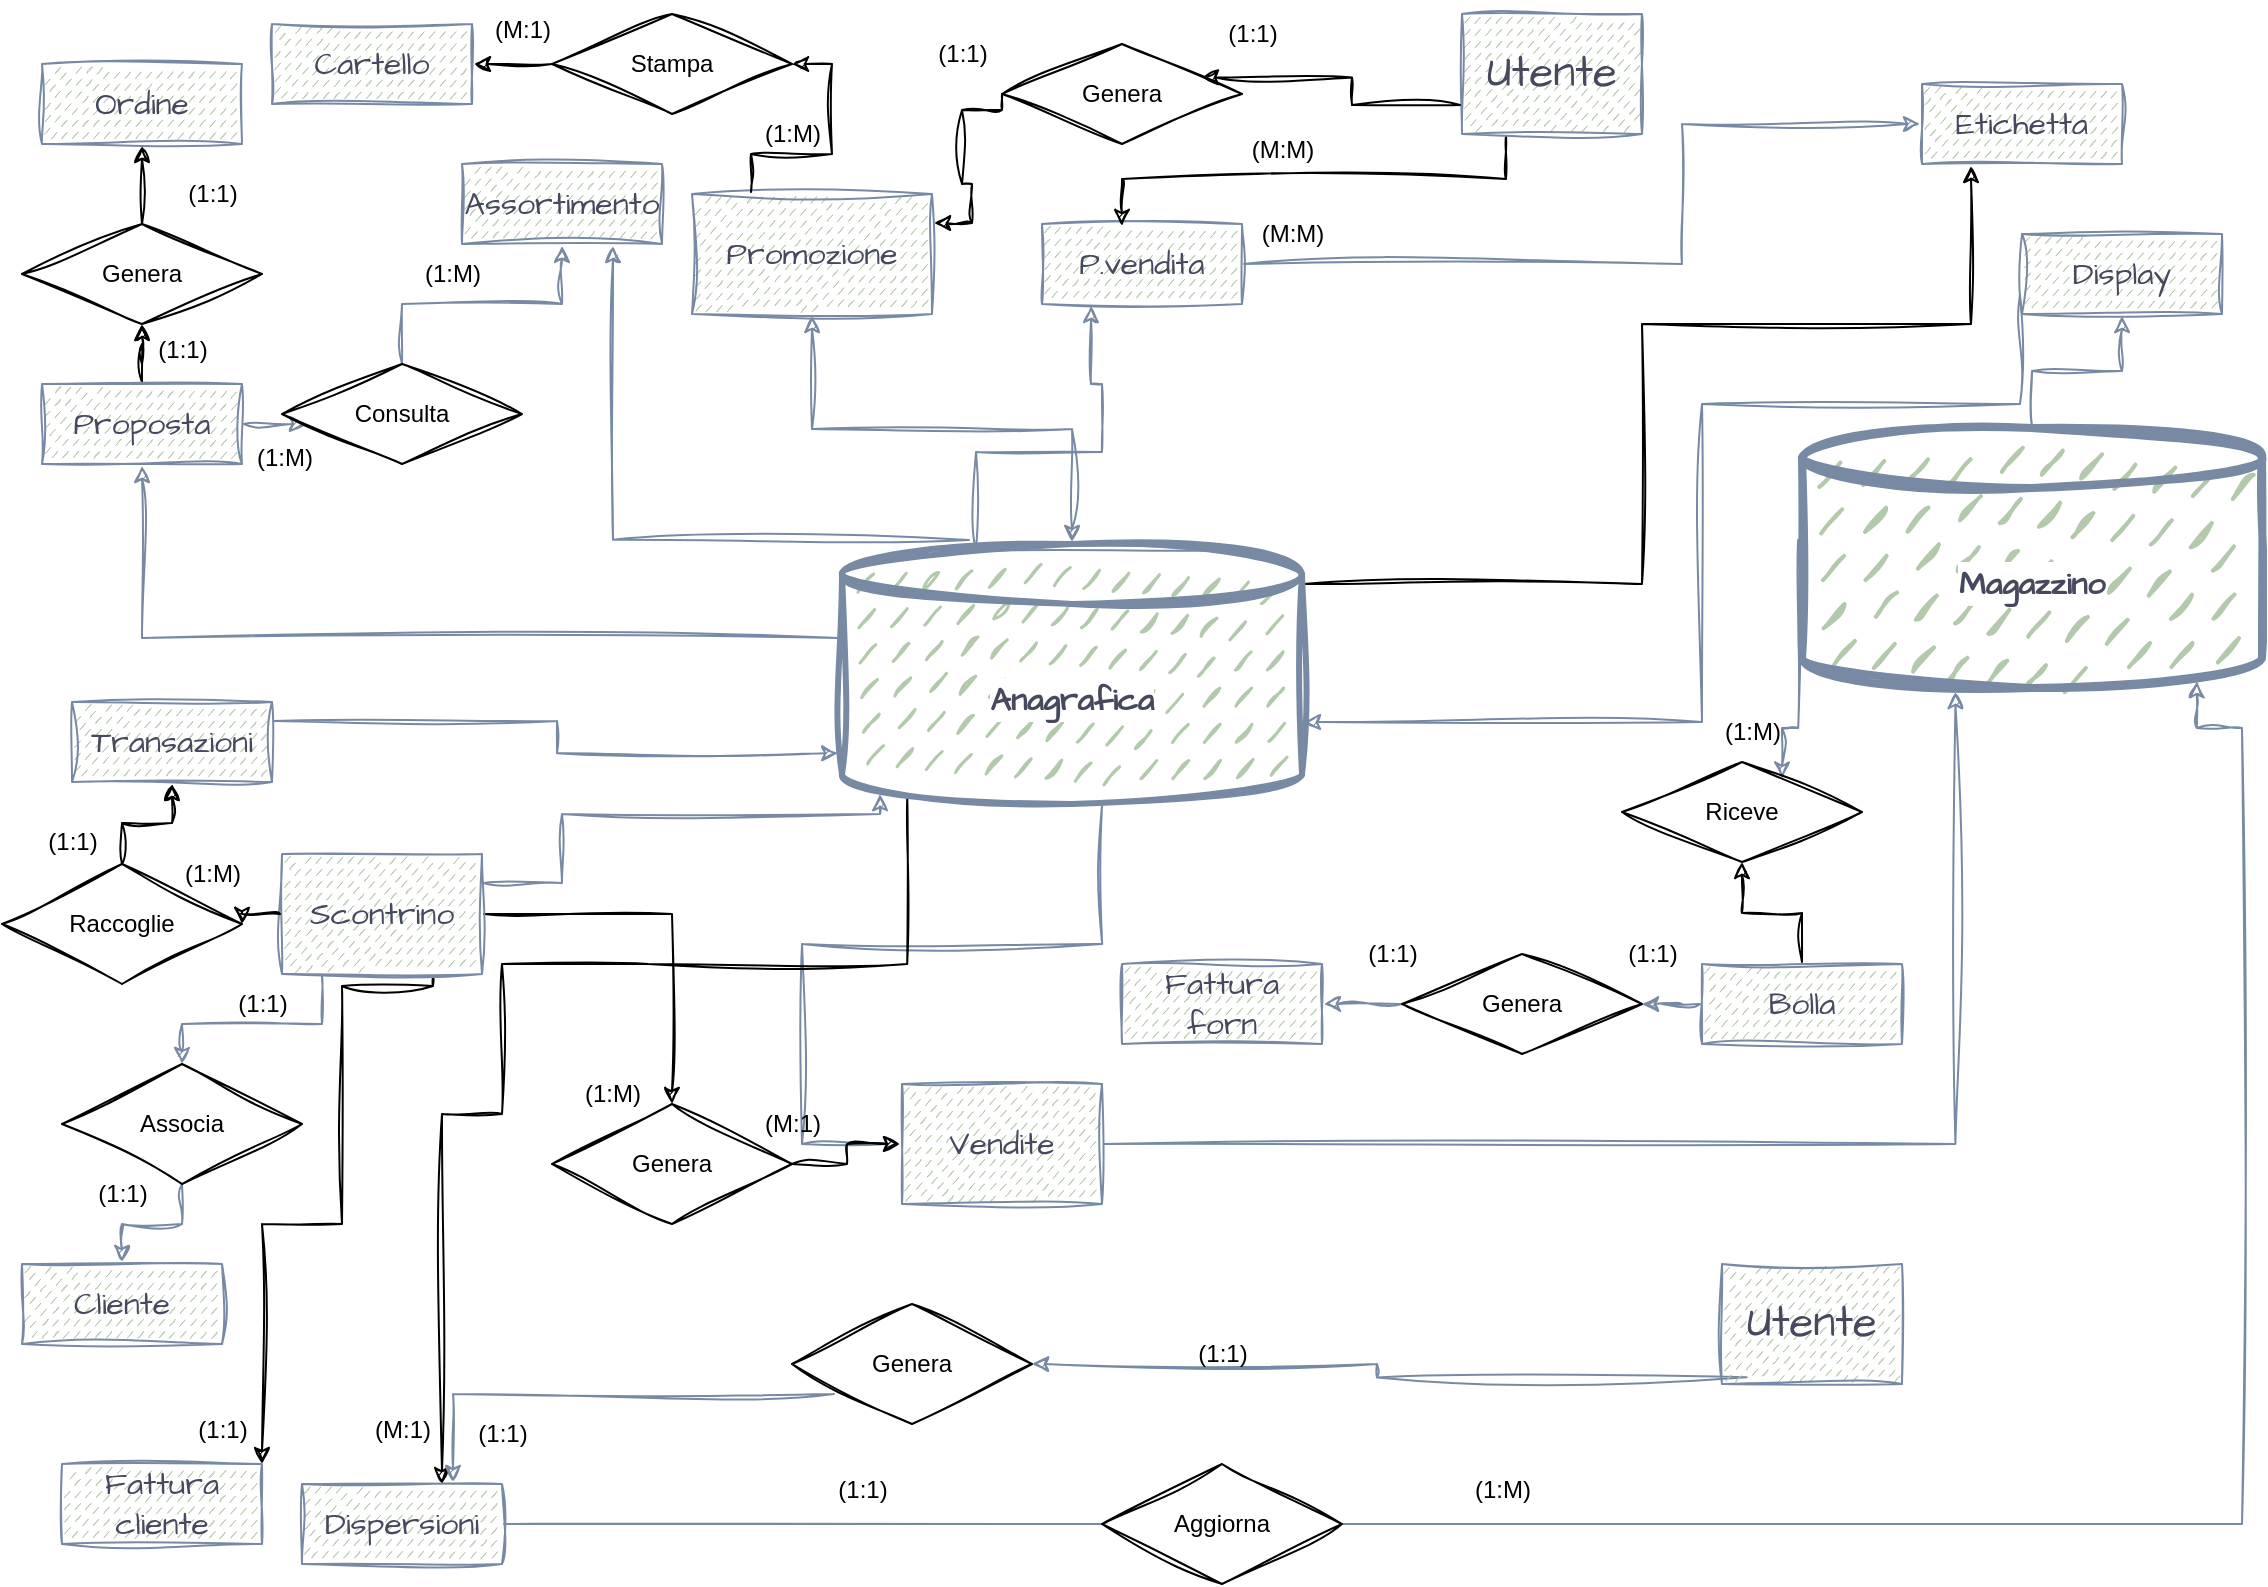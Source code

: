 <mxfile version="21.5.0" type="google">
  <diagram id="R2lEEEUBdFMjLlhIrx00" name="Page-1">
    <mxGraphModel grid="1" page="1" gridSize="10" guides="1" tooltips="1" connect="1" arrows="1" fold="1" pageScale="1" pageWidth="1169" pageHeight="827" math="0" shadow="0" extFonts="Permanent Marker^https://fonts.googleapis.com/css?family=Permanent+Marker">
      <root>
        <mxCell id="0" />
        <mxCell id="1" parent="0" />
        <mxCell id="G64aTu6GSy-IPctPfjJa-5" value="Cartello" style="rounded=0;arcSize=10;whiteSpace=wrap;html=1;align=center;labelBackgroundColor=none;fillColor=#B2C9AB;strokeColor=#788AA3;fontColor=#46495D;fontFamily=Architects Daughter;fontSource=https%3A%2F%2Ffonts.googleapis.com%2Fcss%3Ffamily%3DArchitects%2BDaughter;fontSize=16;sketch=1;curveFitting=1;jiggle=2;enumerate=0;fillStyle=dashed;perimeterSpacing=1;" vertex="1" parent="1">
          <mxGeometry x="135" y="20" width="100" height="40" as="geometry" />
        </mxCell>
        <mxCell id="GJLUgDt-GYk26GwsLEry-20" style="edgeStyle=orthogonalEdgeStyle;rounded=0;orthogonalLoop=1;jettySize=auto;html=1;exitX=0.855;exitY=0;exitDx=0;exitDy=4.35;entryX=0.25;entryY=1;entryDx=0;entryDy=0;labelBackgroundColor=none;strokeColor=#788AA3;fontColor=default;exitPerimeter=0;sketch=1;curveFitting=1;jiggle=2;enumerate=0;" edge="1" parent="1" source="GJLUgDt-GYk26GwsLEry-14" target="G64aTu6GSy-IPctPfjJa-6">
          <mxGeometry relative="1" as="geometry">
            <Array as="points">
              <mxPoint x="487" y="234" />
              <mxPoint x="550" y="234" />
              <mxPoint x="550" y="200" />
              <mxPoint x="545" y="200" />
            </Array>
          </mxGeometry>
        </mxCell>
        <mxCell id="G64aTu6GSy-IPctPfjJa-6" value="P.vendita" style="rounded=0;arcSize=10;whiteSpace=wrap;html=1;align=center;labelBackgroundColor=none;fillColor=#B2C9AB;strokeColor=#788AA3;fontColor=#46495D;fontFamily=Architects Daughter;fontSource=https%3A%2F%2Ffonts.googleapis.com%2Fcss%3Ffamily%3DArchitects%2BDaughter;fontSize=16;fillStyle=dashed;sketch=1;curveFitting=1;jiggle=2;enumerate=0;perimeterSpacing=1;" vertex="1" parent="1">
          <mxGeometry x="520" y="120" width="100" height="40" as="geometry" />
        </mxCell>
        <mxCell id="G64aTu6GSy-IPctPfjJa-7" value="Ordine" style="rounded=0;arcSize=10;whiteSpace=wrap;html=1;align=center;labelBackgroundColor=none;fillColor=#B2C9AB;strokeColor=#788AA3;fontColor=#46495D;fontFamily=Architects Daughter;fontSource=https%3A%2F%2Ffonts.googleapis.com%2Fcss%3Ffamily%3DArchitects%2BDaughter;fontSize=16;sketch=1;curveFitting=1;jiggle=2;enumerate=0;fillStyle=dashed;perimeterSpacing=1;" vertex="1" parent="1">
          <mxGeometry x="20" y="40" width="100" height="40" as="geometry" />
        </mxCell>
        <mxCell id="GJLUgDt-GYk26GwsLEry-27" style="edgeStyle=orthogonalEdgeStyle;rounded=0;orthogonalLoop=1;jettySize=auto;html=1;exitX=1;exitY=0.5;exitDx=0;exitDy=0;entryX=0.855;entryY=1;entryDx=0;entryDy=-4.35;entryPerimeter=0;labelBackgroundColor=none;strokeColor=#788AA3;fontColor=default;sketch=1;curveFitting=1;jiggle=2;enumerate=0;" edge="1" parent="1" source="G64aTu6GSy-IPctPfjJa-10" target="GJLUgDt-GYk26GwsLEry-15">
          <mxGeometry relative="1" as="geometry">
            <Array as="points">
              <mxPoint x="1120" y="770" />
              <mxPoint x="1120" y="372" />
              <mxPoint x="1097" y="372" />
            </Array>
          </mxGeometry>
        </mxCell>
        <mxCell id="G64aTu6GSy-IPctPfjJa-10" value="Dispersioni" style="rounded=0;arcSize=10;whiteSpace=wrap;html=1;align=center;labelBackgroundColor=none;fillColor=#B2C9AB;strokeColor=#788AA3;fontColor=#46495D;fontFamily=Architects Daughter;fontSource=https%3A%2F%2Ffonts.googleapis.com%2Fcss%3Ffamily%3DArchitects%2BDaughter;fontSize=16;sketch=1;curveFitting=1;jiggle=2;enumerate=0;fillStyle=dashed;perimeterSpacing=1;" vertex="1" parent="1">
          <mxGeometry x="150" y="750" width="100" height="40" as="geometry" />
        </mxCell>
        <mxCell id="GJLUgDt-GYk26GwsLEry-24" style="edgeStyle=orthogonalEdgeStyle;rounded=0;orthogonalLoop=1;jettySize=auto;html=1;exitX=-0.004;exitY=0.431;exitDx=0;exitDy=0;entryX=0.75;entryY=0;entryDx=0;entryDy=0;labelBackgroundColor=none;strokeColor=#788AA3;fontColor=default;sketch=1;curveFitting=1;jiggle=2;enumerate=0;exitPerimeter=0;" edge="1" parent="1" source="GJLUgDt-GYk26GwsLEry-15" target="-T_aHecie3ltty_ikN7--42">
          <mxGeometry relative="1" as="geometry" />
        </mxCell>
        <mxCell id="GJLUgDt-GYk26GwsLEry-25" value="" style="edgeStyle=orthogonalEdgeStyle;rounded=0;orthogonalLoop=1;jettySize=auto;html=1;labelBackgroundColor=none;strokeColor=#788AA3;fontColor=default;sketch=1;curveFitting=1;jiggle=2;enumerate=0;" edge="1" parent="1" source="-T_aHecie3ltty_ikN7--48" target="vhBs8ZmzHxxtDIqULrcL-1">
          <mxGeometry relative="1" as="geometry" />
        </mxCell>
        <mxCell id="-T_aHecie3ltty_ikN7--47" value="" style="edgeStyle=orthogonalEdgeStyle;rounded=0;orthogonalLoop=1;jettySize=auto;html=1;fontFamily=Helvetica;fontSize=12;fontColor=default;sketch=1;curveFitting=1;jiggle=2;" edge="1" parent="1" source="G64aTu6GSy-IPctPfjJa-11" target="-T_aHecie3ltty_ikN7--42">
          <mxGeometry relative="1" as="geometry" />
        </mxCell>
        <mxCell id="G64aTu6GSy-IPctPfjJa-11" value="Bolla" style="rounded=0;arcSize=10;whiteSpace=wrap;html=1;align=center;labelBackgroundColor=none;fillColor=#B2C9AB;strokeColor=#788AA3;fontColor=#46495D;fontFamily=Architects Daughter;fontSource=https%3A%2F%2Ffonts.googleapis.com%2Fcss%3Ffamily%3DArchitects%2BDaughter;fontSize=16;sketch=1;curveFitting=1;jiggle=2;enumerate=0;fillStyle=dashed;perimeterSpacing=1;" vertex="1" parent="1">
          <mxGeometry x="850" y="490" width="100" height="40" as="geometry" />
        </mxCell>
        <mxCell id="GJLUgDt-GYk26GwsLEry-16" style="edgeStyle=orthogonalEdgeStyle;rounded=0;orthogonalLoop=1;jettySize=auto;html=1;exitX=-0.004;exitY=0.592;exitDx=0;exitDy=0;entryX=0.5;entryY=1;entryDx=0;entryDy=0;labelBackgroundColor=none;strokeColor=#788AA3;fontColor=default;exitPerimeter=0;sketch=1;curveFitting=1;jiggle=2;enumerate=0;" edge="1" parent="1" source="GJLUgDt-GYk26GwsLEry-14" target="G64aTu6GSy-IPctPfjJa-15">
          <mxGeometry relative="1" as="geometry">
            <Array as="points">
              <mxPoint x="70" y="327" />
            </Array>
          </mxGeometry>
        </mxCell>
        <mxCell id="GJLUgDt-GYk26GwsLEry-18" value="" style="edgeStyle=orthogonalEdgeStyle;rounded=0;orthogonalLoop=1;jettySize=auto;html=1;labelBackgroundColor=none;strokeColor=#788AA3;fontColor=default;sketch=1;curveFitting=1;jiggle=2;enumerate=0;" edge="1" parent="1" source="-T_aHecie3ltty_ikN7--20" target="Bdk8ApHo1xwkXiZpPk8h-3">
          <mxGeometry relative="1" as="geometry">
            <Array as="points" />
          </mxGeometry>
        </mxCell>
        <mxCell id="-T_aHecie3ltty_ikN7--6" value="" style="edgeStyle=orthogonalEdgeStyle;rounded=0;orthogonalLoop=1;jettySize=auto;html=1;fontFamily=Helvetica;fontSize=12;fontColor=default;sketch=1;curveFitting=1;jiggle=2;" edge="1" parent="1" source="G64aTu6GSy-IPctPfjJa-15" target="-T_aHecie3ltty_ikN7--5">
          <mxGeometry relative="1" as="geometry" />
        </mxCell>
        <mxCell id="G64aTu6GSy-IPctPfjJa-15" value="Proposta" style="rounded=0;arcSize=10;whiteSpace=wrap;html=1;align=center;labelBackgroundColor=none;fillColor=#B2C9AB;strokeColor=#788AA3;fontColor=#46495D;fontFamily=Architects Daughter;fontSource=https%3A%2F%2Ffonts.googleapis.com%2Fcss%3Ffamily%3DArchitects%2BDaughter;fontSize=16;sketch=1;curveFitting=1;jiggle=2;enumerate=0;fillStyle=dashed;perimeterSpacing=1;" vertex="1" parent="1">
          <mxGeometry x="20" y="200" width="100" height="40" as="geometry" />
        </mxCell>
        <mxCell id="GJLUgDt-GYk26GwsLEry-21" value="" style="edgeStyle=orthogonalEdgeStyle;rounded=0;orthogonalLoop=1;jettySize=auto;html=1;labelBackgroundColor=none;strokeColor=#788AA3;fontColor=default;sketch=1;curveFitting=1;jiggle=2;enumerate=0;" edge="1" parent="1" source="G64aTu6GSy-IPctPfjJa-6" target="G64aTu6GSy-IPctPfjJa-28">
          <mxGeometry relative="1" as="geometry">
            <Array as="points">
              <mxPoint x="840" y="140" />
            </Array>
          </mxGeometry>
        </mxCell>
        <mxCell id="G64aTu6GSy-IPctPfjJa-28" value="Etichetta" style="rounded=0;arcSize=10;whiteSpace=wrap;html=1;align=center;labelBackgroundColor=none;fillColor=#B2C9AB;strokeColor=#788AA3;fontColor=#46495D;fontFamily=Architects Daughter;fontSource=https%3A%2F%2Ffonts.googleapis.com%2Fcss%3Ffamily%3DArchitects%2BDaughter;fontSize=16;sketch=1;curveFitting=1;jiggle=2;enumerate=0;fillStyle=dashed;perimeterSpacing=1;" vertex="1" parent="1">
          <mxGeometry x="960" y="50" width="100" height="40" as="geometry" />
        </mxCell>
        <mxCell id="G64aTu6GSy-IPctPfjJa-59" value="Fattura cliente" style="rounded=0;arcSize=10;whiteSpace=wrap;html=1;align=center;hachureGap=4;strokeColor=#788AA3;fontFamily=Architects Daughter;fontSource=https%3A%2F%2Ffonts.googleapis.com%2Fcss%3Ffamily%3DArchitects%2BDaughter;fontSize=16;fontColor=#46495D;fillColor=#B2C9AB;sketch=1;curveFitting=1;jiggle=2;labelBackgroundColor=none;enumerate=0;fillStyle=dashed;perimeterSpacing=1;" vertex="1" parent="1">
          <mxGeometry x="30" y="740" width="100" height="40" as="geometry" />
        </mxCell>
        <mxCell id="GJLUgDt-GYk26GwsLEry-30" style="edgeStyle=orthogonalEdgeStyle;rounded=0;orthogonalLoop=1;jettySize=auto;html=1;exitX=1;exitY=0.25;exitDx=0;exitDy=0;entryX=-0.004;entryY=0.8;entryDx=0;entryDy=0;entryPerimeter=0;strokeColor=#788AA3;fontColor=#46495D;fillColor=#B2C9AB;sketch=1;curveFitting=1;jiggle=2;enumerate=0;" edge="1" parent="1" source="G64aTu6GSy-IPctPfjJa-61" target="GJLUgDt-GYk26GwsLEry-14">
          <mxGeometry relative="1" as="geometry" />
        </mxCell>
        <mxCell id="G64aTu6GSy-IPctPfjJa-61" value="Transazioni" style="rounded=0;arcSize=10;whiteSpace=wrap;html=1;align=center;hachureGap=4;strokeColor=#788AA3;fontFamily=Architects Daughter;fontSource=https%3A%2F%2Ffonts.googleapis.com%2Fcss%3Ffamily%3DArchitects%2BDaughter;fontSize=16;fontColor=#46495D;fillColor=#B2C9AB;sketch=1;curveFitting=1;jiggle=2;labelBackgroundColor=none;enumerate=0;fillStyle=dashed;perimeterSpacing=1;" vertex="1" parent="1">
          <mxGeometry x="35" y="359" width="100" height="40" as="geometry" />
        </mxCell>
        <mxCell id="G64aTu6GSy-IPctPfjJa-64" value="Cliente" style="rounded=0;arcSize=10;whiteSpace=wrap;html=1;align=center;hachureGap=4;strokeColor=#788AA3;fontFamily=Architects Daughter;fontSource=https%3A%2F%2Ffonts.googleapis.com%2Fcss%3Ffamily%3DArchitects%2BDaughter;fontSize=16;fontColor=#46495D;fillColor=#B2C9AB;sketch=1;curveFitting=1;jiggle=2;labelBackgroundColor=none;enumerate=0;fillStyle=dashed;perimeterSpacing=1;" vertex="1" parent="1">
          <mxGeometry x="10" y="640" width="100" height="40" as="geometry" />
        </mxCell>
        <mxCell id="vhBs8ZmzHxxtDIqULrcL-1" value="Fattura forn" style="rounded=0;arcSize=10;whiteSpace=wrap;html=1;align=center;hachureGap=4;strokeColor=#788AA3;fontFamily=Architects Daughter;fontSource=https%3A%2F%2Ffonts.googleapis.com%2Fcss%3Ffamily%3DArchitects%2BDaughter;fontSize=16;fontColor=#46495D;fillColor=#B2C9AB;sketch=1;curveFitting=1;jiggle=2;labelBackgroundColor=none;enumerate=0;fillStyle=dashed;perimeterSpacing=1;" vertex="1" parent="1">
          <mxGeometry x="560" y="490" width="100" height="40" as="geometry" />
        </mxCell>
        <mxCell id="GJLUgDt-GYk26GwsLEry-19" value="" style="edgeStyle=orthogonalEdgeStyle;rounded=0;orthogonalLoop=1;jettySize=auto;html=1;labelBackgroundColor=none;strokeColor=#788AA3;fontColor=default;sketch=1;curveFitting=1;jiggle=2;enumerate=0;startArrow=classic;startFill=1;" edge="1" parent="1" source="GJLUgDt-GYk26GwsLEry-14" target="n9X7vhYd9Aa5r7cGzDHP-1">
          <mxGeometry relative="1" as="geometry" />
        </mxCell>
        <mxCell id="n9X7vhYd9Aa5r7cGzDHP-1" value="Promozione" style="whiteSpace=wrap;html=1;fontSize=16;fontFamily=Architects Daughter;fillColor=#B2C9AB;strokeColor=#788AA3;rounded=0;labelBackgroundColor=none;fontSource=https%3A%2F%2Ffonts.googleapis.com%2Fcss%3Ffamily%3DArchitects%2BDaughter;fontColor=#46495D;arcSize=10;fillStyle=dashed;sketch=1;curveFitting=1;jiggle=2;enumerate=0;perimeterSpacing=1;" vertex="1" parent="1">
          <mxGeometry x="345" y="105" width="120" height="60" as="geometry" />
        </mxCell>
        <mxCell id="GJLUgDt-GYk26GwsLEry-17" style="edgeStyle=orthogonalEdgeStyle;rounded=0;orthogonalLoop=1;jettySize=auto;html=1;exitX=0.278;exitY=-0.008;exitDx=0;exitDy=0;entryX=0.75;entryY=1;entryDx=0;entryDy=0;labelBackgroundColor=none;strokeColor=#788AA3;fontColor=default;exitPerimeter=0;sketch=1;curveFitting=1;jiggle=2;enumerate=0;" edge="1" parent="1" source="GJLUgDt-GYk26GwsLEry-14" target="Bdk8ApHo1xwkXiZpPk8h-3">
          <mxGeometry relative="1" as="geometry" />
        </mxCell>
        <mxCell id="Bdk8ApHo1xwkXiZpPk8h-3" value="Assortimento" style="rounded=0;arcSize=10;whiteSpace=wrap;html=1;align=center;labelBackgroundColor=none;fillColor=#B2C9AB;strokeColor=#788AA3;fontColor=#46495D;fontFamily=Architects Daughter;fontSource=https%3A%2F%2Ffonts.googleapis.com%2Fcss%3Ffamily%3DArchitects%2BDaughter;fontSize=16;fillStyle=dashed;sketch=1;curveFitting=1;jiggle=2;enumerate=0;perimeterSpacing=1;" vertex="1" parent="1">
          <mxGeometry x="230" y="90" width="100" height="40" as="geometry" />
        </mxCell>
        <mxCell id="GJLUgDt-GYk26GwsLEry-28" value="" style="edgeStyle=orthogonalEdgeStyle;rounded=0;orthogonalLoop=1;jettySize=auto;html=1;labelBackgroundColor=none;strokeColor=#788AA3;fontColor=default;sketch=1;curveFitting=1;jiggle=2;enumerate=0;" edge="1" parent="1" source="GJLUgDt-GYk26GwsLEry-15" target="Bdk8ApHo1xwkXiZpPk8h-14">
          <mxGeometry relative="1" as="geometry" />
        </mxCell>
        <mxCell id="GJLUgDt-GYk26GwsLEry-29" style="edgeStyle=orthogonalEdgeStyle;rounded=0;orthogonalLoop=1;jettySize=auto;html=1;exitX=0;exitY=0.75;exitDx=0;exitDy=0;labelBackgroundColor=none;strokeColor=#788AA3;fontColor=default;sketch=1;curveFitting=1;jiggle=2;enumerate=0;entryX=1;entryY=0;entryDx=0;entryDy=90;entryPerimeter=0;" edge="1" parent="1" source="Bdk8ApHo1xwkXiZpPk8h-14" target="GJLUgDt-GYk26GwsLEry-14">
          <mxGeometry relative="1" as="geometry">
            <mxPoint x="710" y="350" as="targetPoint" />
            <Array as="points">
              <mxPoint x="1009" y="210" />
              <mxPoint x="850" y="210" />
              <mxPoint x="850" y="369" />
            </Array>
          </mxGeometry>
        </mxCell>
        <mxCell id="Bdk8ApHo1xwkXiZpPk8h-14" value="Display" style="rounded=0;arcSize=10;whiteSpace=wrap;html=1;align=center;hachureGap=4;strokeColor=#788AA3;fontFamily=Architects Daughter;fontSource=https%3A%2F%2Ffonts.googleapis.com%2Fcss%3Ffamily%3DArchitects%2BDaughter;fontSize=16;fontColor=#46495D;fillColor=#B2C9AB;sketch=1;curveFitting=1;jiggle=2;labelBackgroundColor=none;enumerate=0;fillStyle=dashed;perimeterSpacing=1;" vertex="1" parent="1">
          <mxGeometry x="1010" y="125" width="100" height="40" as="geometry" />
        </mxCell>
        <mxCell id="GJLUgDt-GYk26GwsLEry-31" style="edgeStyle=orthogonalEdgeStyle;rounded=0;orthogonalLoop=1;jettySize=auto;html=1;exitX=1;exitY=0.25;exitDx=0;exitDy=0;strokeColor=#788AA3;fontColor=#46495D;fillColor=#B2C9AB;entryX=0.086;entryY=0.955;entryDx=0;entryDy=0;entryPerimeter=0;sketch=1;curveFitting=1;jiggle=2;enumerate=0;" edge="1" parent="1" source="GxkHW0Vp97XtZDzyzP0c-7" target="GJLUgDt-GYk26GwsLEry-14">
          <mxGeometry relative="1" as="geometry">
            <Array as="points">
              <mxPoint x="280" y="450" />
              <mxPoint x="280" y="415" />
            </Array>
          </mxGeometry>
        </mxCell>
        <mxCell id="GJLUgDt-GYk26GwsLEry-36" value="" style="edgeStyle=orthogonalEdgeStyle;rounded=0;orthogonalLoop=1;jettySize=auto;html=1;strokeColor=#788AA3;fontColor=#46495D;fillColor=#B2C9AB;sketch=1;curveFitting=1;jiggle=2;enumerate=0;" edge="1" parent="1" source="-T_aHecie3ltty_ikN7--52" target="G64aTu6GSy-IPctPfjJa-64">
          <mxGeometry relative="1" as="geometry" />
        </mxCell>
        <mxCell id="-T_aHecie3ltty_ikN7--56" style="edgeStyle=orthogonalEdgeStyle;rounded=0;orthogonalLoop=1;jettySize=auto;html=1;exitX=0.75;exitY=1;exitDx=0;exitDy=0;fontFamily=Helvetica;fontSize=12;fontColor=default;sketch=1;curveFitting=1;jiggle=2;" edge="1" parent="1" source="GxkHW0Vp97XtZDzyzP0c-7">
          <mxGeometry relative="1" as="geometry">
            <mxPoint x="130" y="740" as="targetPoint" />
            <Array as="points">
              <mxPoint x="170" y="501" />
              <mxPoint x="170" y="620" />
              <mxPoint x="130" y="620" />
            </Array>
          </mxGeometry>
        </mxCell>
        <mxCell id="-T_aHecie3ltty_ikN7--71" style="edgeStyle=orthogonalEdgeStyle;rounded=0;orthogonalLoop=1;jettySize=auto;html=1;entryX=0.5;entryY=0;entryDx=0;entryDy=0;fontFamily=Helvetica;fontSize=12;fontColor=default;sketch=1;curveFitting=1;jiggle=2;" edge="1" parent="1" source="GxkHW0Vp97XtZDzyzP0c-7" target="-T_aHecie3ltty_ikN7--69">
          <mxGeometry relative="1" as="geometry" />
        </mxCell>
        <mxCell id="GxkHW0Vp97XtZDzyzP0c-7" value="Scontrino" style="whiteSpace=wrap;html=1;align=center;verticalAlign=middle;treeFolding=1;treeMoving=1;sketch=1;curveFitting=1;jiggle=2;fontSize=16;fontFamily=Architects Daughter;fillColor=#B2C9AB;strokeColor=#788AA3;fontColor=#46495D;rounded=0;arcSize=10;hachureGap=4;fontSource=https%3A%2F%2Ffonts.googleapis.com%2Fcss%3Ffamily%3DArchitects%2BDaughter;labelBackgroundColor=none;enumerate=0;fillStyle=dashed;perimeterSpacing=1;" vertex="1" parent="1">
          <mxGeometry x="140" y="435" width="100" height="60" as="geometry" />
        </mxCell>
        <mxCell id="GJLUgDt-GYk26GwsLEry-32" style="edgeStyle=orthogonalEdgeStyle;rounded=0;orthogonalLoop=1;jettySize=auto;html=1;exitX=0.565;exitY=0.992;exitDx=0;exitDy=0;entryX=0;entryY=0.5;entryDx=0;entryDy=0;strokeColor=#788AA3;fontColor=#46495D;fillColor=#B2C9AB;exitPerimeter=0;sketch=1;curveFitting=1;jiggle=2;enumerate=0;" edge="1" parent="1" source="GJLUgDt-GYk26GwsLEry-14" target="GxkHW0Vp97XtZDzyzP0c-8">
          <mxGeometry relative="1" as="geometry" />
        </mxCell>
        <mxCell id="GJLUgDt-GYk26GwsLEry-34" style="edgeStyle=orthogonalEdgeStyle;rounded=0;orthogonalLoop=1;jettySize=auto;html=1;exitX=1;exitY=0.5;exitDx=0;exitDy=0;entryX=0.335;entryY=1.008;entryDx=0;entryDy=0;entryPerimeter=0;strokeColor=#788AA3;fontColor=#46495D;fillColor=#B2C9AB;sketch=1;curveFitting=1;jiggle=2;enumerate=0;" edge="1" parent="1" source="GxkHW0Vp97XtZDzyzP0c-8" target="GJLUgDt-GYk26GwsLEry-15">
          <mxGeometry relative="1" as="geometry" />
        </mxCell>
        <mxCell id="GxkHW0Vp97XtZDzyzP0c-8" value="Vendite" style="whiteSpace=wrap;html=1;align=center;verticalAlign=middle;treeFolding=1;treeMoving=1;sketch=1;curveFitting=1;jiggle=2;fontSize=16;fontFamily=Architects Daughter;fillColor=#B2C9AB;strokeColor=#788AA3;fontColor=#46495D;rounded=0;arcSize=10;hachureGap=4;fontSource=https%3A%2F%2Ffonts.googleapis.com%2Fcss%3Ffamily%3DArchitects%2BDaughter;labelBackgroundColor=none;enumerate=0;fillStyle=dashed;perimeterSpacing=1;" vertex="1" parent="1">
          <mxGeometry x="450" y="550" width="100" height="60" as="geometry" />
        </mxCell>
        <mxCell id="-T_aHecie3ltty_ikN7--16" style="edgeStyle=orthogonalEdgeStyle;rounded=0;orthogonalLoop=1;jettySize=auto;html=1;exitX=0.145;exitY=1;exitDx=0;exitDy=-4.35;exitPerimeter=0;fontFamily=Helvetica;fontSize=12;fontColor=default;sketch=1;curveFitting=1;jiggle=2;" edge="1" parent="1" source="GJLUgDt-GYk26GwsLEry-14">
          <mxGeometry relative="1" as="geometry">
            <mxPoint x="220" y="750" as="targetPoint" />
            <Array as="points">
              <mxPoint x="323" y="490" />
              <mxPoint x="250" y="490" />
              <mxPoint x="250" y="565" />
              <mxPoint x="220" y="565" />
              <mxPoint x="220" y="749" />
            </Array>
          </mxGeometry>
        </mxCell>
        <mxCell id="-T_aHecie3ltty_ikN7--75" style="edgeStyle=orthogonalEdgeStyle;rounded=0;orthogonalLoop=1;jettySize=auto;html=1;entryX=0.25;entryY=1;entryDx=0;entryDy=0;fontFamily=Helvetica;fontSize=12;fontColor=default;sketch=1;curveFitting=1;jiggle=2;" edge="1" parent="1" source="GJLUgDt-GYk26GwsLEry-14" target="G64aTu6GSy-IPctPfjJa-28">
          <mxGeometry relative="1" as="geometry">
            <Array as="points">
              <mxPoint x="820" y="300" />
              <mxPoint x="820" y="170" />
              <mxPoint x="985" y="170" />
            </Array>
          </mxGeometry>
        </mxCell>
        <mxCell id="GJLUgDt-GYk26GwsLEry-14" value="&lt;span style=&quot;background-color: rgb(255, 255, 255);&quot;&gt;Anagrafica&lt;/span&gt;" style="shape=cylinder3;whiteSpace=wrap;html=1;boundedLbl=1;backgroundOutline=1;size=15;fontSize=16;fontFamily=Architects Daughter;fillColor=#B2C9AB;strokeColor=#788AA3;fontColor=#46495D;rounded=0;arcSize=10;labelBackgroundColor=none;fontSource=https%3A%2F%2Ffonts.googleapis.com%2Fcss%3Ffamily%3DArchitects%2BDaughter;sketch=1;curveFitting=1;jiggle=2;fontStyle=1;strokeWidth=3;enumerate=0;fillStyle=dashed;perimeterSpacing=1;" vertex="1" parent="1">
          <mxGeometry x="420" y="280" width="230" height="130" as="geometry" />
        </mxCell>
        <mxCell id="GJLUgDt-GYk26GwsLEry-15" value="&lt;span style=&quot;background-color: rgb(255, 255, 255);&quot;&gt;Magazzino&lt;/span&gt;" style="shape=cylinder3;whiteSpace=wrap;html=1;boundedLbl=1;backgroundOutline=1;size=15;fontSize=16;fontFamily=Architects Daughter;fillColor=#B2C9AB;strokeColor=#788AA3;fontColor=#46495D;rounded=0;arcSize=10;labelBackgroundColor=none;fontSource=https%3A%2F%2Ffonts.googleapis.com%2Fcss%3Ffamily%3DArchitects%2BDaughter;sketch=1;curveFitting=1;jiggle=2;fontStyle=1;perimeterSpacing=1;strokeWidth=4;fillStyle=dashed;enumerate=0;" vertex="1" parent="1">
          <mxGeometry x="900" y="222" width="230" height="130" as="geometry" />
        </mxCell>
        <mxCell id="-T_aHecie3ltty_ikN7--7" value="" style="edgeStyle=orthogonalEdgeStyle;rounded=0;orthogonalLoop=1;jettySize=auto;html=1;fontFamily=Helvetica;fontSize=12;fontColor=default;sketch=1;curveFitting=1;jiggle=2;" edge="1" parent="1" source="-T_aHecie3ltty_ikN7--5" target="G64aTu6GSy-IPctPfjJa-7">
          <mxGeometry relative="1" as="geometry" />
        </mxCell>
        <mxCell id="-T_aHecie3ltty_ikN7--5" value="Genera" style="shape=rhombus;perimeter=rhombusPerimeter;whiteSpace=wrap;html=1;align=center;sketch=1;jiggle=2;curveFitting=1;strokeColor=default;fontFamily=Helvetica;fontSize=12;fontColor=default;fillColor=default;" vertex="1" parent="1">
          <mxGeometry x="10" y="120" width="120" height="50" as="geometry" />
        </mxCell>
        <mxCell id="-T_aHecie3ltty_ikN7--9" value="" style="edgeStyle=orthogonalEdgeStyle;rounded=0;orthogonalLoop=1;jettySize=auto;html=1;exitX=0.145;exitY=1;exitDx=0;exitDy=-4.35;entryX=1;entryY=0.5;entryDx=0;entryDy=0;labelBackgroundColor=none;strokeColor=#788AA3;fontColor=default;sketch=1;curveFitting=1;jiggle=2;enumerate=0;exitPerimeter=0;" edge="1" parent="1" source="G64aTu6GSy-IPctPfjJa-4" target="-T_aHecie3ltty_ikN7--14">
          <mxGeometry relative="1" as="geometry">
            <mxPoint x="253" y="377" as="sourcePoint" />
            <mxPoint x="226" y="749" as="targetPoint" />
          </mxGeometry>
        </mxCell>
        <mxCell id="G64aTu6GSy-IPctPfjJa-4" value="Utente" style="rounded=0;arcSize=10;whiteSpace=wrap;html=1;align=center;labelBackgroundColor=none;fillColor=#B2C9AB;strokeColor=#788AA3;fontColor=#46495D;fontFamily=Architects Daughter;fontSource=https%3A%2F%2Ffonts.googleapis.com%2Fcss%3Ffamily%3DArchitects%2BDaughter;fontSize=22;sketch=1;curveFitting=1;jiggle=2;enumerate=0;fillStyle=dashed;perimeterSpacing=1;" vertex="1" parent="1">
          <mxGeometry x="860" y="640" width="90" height="60" as="geometry" />
        </mxCell>
        <mxCell id="-T_aHecie3ltty_ikN7--11" value="Aggiorna" style="shape=rhombus;perimeter=rhombusPerimeter;whiteSpace=wrap;html=1;align=center;sketch=1;jiggle=2;curveFitting=1;strokeColor=default;fontFamily=Helvetica;fontSize=12;fontColor=default;fillColor=default;" vertex="1" parent="1">
          <mxGeometry x="550" y="740" width="120" height="60" as="geometry" />
        </mxCell>
        <mxCell id="-T_aHecie3ltty_ikN7--12" value="(1:1)" style="text;html=1;align=center;verticalAlign=middle;resizable=0;points=[];autosize=1;strokeColor=none;fillColor=none;fontSize=12;fontFamily=Helvetica;fontColor=default;sketch=1;curveFitting=1;jiggle=2;" vertex="1" parent="1">
          <mxGeometry x="405" y="738" width="50" height="30" as="geometry" />
        </mxCell>
        <mxCell id="-T_aHecie3ltty_ikN7--13" value="(1:M)" style="text;html=1;align=center;verticalAlign=middle;resizable=0;points=[];autosize=1;strokeColor=none;fillColor=none;fontSize=12;fontFamily=Helvetica;fontColor=default;sketch=1;curveFitting=1;jiggle=2;" vertex="1" parent="1">
          <mxGeometry x="725" y="738" width="50" height="30" as="geometry" />
        </mxCell>
        <mxCell id="-T_aHecie3ltty_ikN7--15" value="" style="edgeStyle=orthogonalEdgeStyle;rounded=0;orthogonalLoop=1;jettySize=auto;html=1;exitX=0.175;exitY=0.75;exitDx=0;exitDy=0;entryX=0.75;entryY=0;entryDx=0;entryDy=0;labelBackgroundColor=none;strokeColor=#788AA3;fontColor=default;sketch=1;curveFitting=1;jiggle=2;enumerate=0;exitPerimeter=0;" edge="1" parent="1" source="-T_aHecie3ltty_ikN7--14" target="G64aTu6GSy-IPctPfjJa-10">
          <mxGeometry relative="1" as="geometry">
            <mxPoint x="262" y="587" as="sourcePoint" />
            <mxPoint x="226" y="749" as="targetPoint" />
          </mxGeometry>
        </mxCell>
        <mxCell id="-T_aHecie3ltty_ikN7--14" value="Genera" style="shape=rhombus;perimeter=rhombusPerimeter;whiteSpace=wrap;html=1;align=center;sketch=1;jiggle=2;curveFitting=1;strokeColor=default;fontFamily=Helvetica;fontSize=12;fontColor=default;fillColor=default;" vertex="1" parent="1">
          <mxGeometry x="395" y="660" width="120" height="60" as="geometry" />
        </mxCell>
        <mxCell id="-T_aHecie3ltty_ikN7--17" value="(M:1)" style="text;html=1;align=center;verticalAlign=middle;resizable=0;points=[];autosize=1;strokeColor=none;fillColor=none;fontSize=12;fontFamily=Helvetica;fontColor=default;sketch=1;curveFitting=1;jiggle=2;" vertex="1" parent="1">
          <mxGeometry x="175" y="708" width="50" height="30" as="geometry" />
        </mxCell>
        <mxCell id="-T_aHecie3ltty_ikN7--18" value="(1:1)" style="text;html=1;align=center;verticalAlign=middle;resizable=0;points=[];autosize=1;strokeColor=none;fillColor=none;fontSize=12;fontFamily=Helvetica;fontColor=default;sketch=1;curveFitting=1;jiggle=2;" vertex="1" parent="1">
          <mxGeometry x="65" y="168" width="50" height="30" as="geometry" />
        </mxCell>
        <mxCell id="-T_aHecie3ltty_ikN7--19" value="(1:1)" style="text;html=1;align=center;verticalAlign=middle;resizable=0;points=[];autosize=1;strokeColor=none;fillColor=none;fontSize=12;fontFamily=Helvetica;fontColor=default;sketch=1;curveFitting=1;jiggle=2;" vertex="1" parent="1">
          <mxGeometry x="80" y="90" width="50" height="30" as="geometry" />
        </mxCell>
        <mxCell id="-T_aHecie3ltty_ikN7--21" value="" style="edgeStyle=orthogonalEdgeStyle;rounded=0;orthogonalLoop=1;jettySize=auto;html=1;labelBackgroundColor=none;strokeColor=#788AA3;fontColor=default;sketch=1;curveFitting=1;jiggle=2;enumerate=0;" edge="1" parent="1" source="G64aTu6GSy-IPctPfjJa-15" target="-T_aHecie3ltty_ikN7--20">
          <mxGeometry relative="1" as="geometry">
            <mxPoint x="121" y="220" as="sourcePoint" />
            <mxPoint x="250" y="131" as="targetPoint" />
            <Array as="points">
              <mxPoint x="250" y="220" />
            </Array>
          </mxGeometry>
        </mxCell>
        <mxCell id="-T_aHecie3ltty_ikN7--20" value="Consulta" style="shape=rhombus;perimeter=rhombusPerimeter;whiteSpace=wrap;html=1;align=center;sketch=1;jiggle=2;curveFitting=1;strokeColor=default;fontFamily=Helvetica;fontSize=12;fontColor=default;fillColor=default;" vertex="1" parent="1">
          <mxGeometry x="140" y="190" width="120" height="50" as="geometry" />
        </mxCell>
        <mxCell id="-T_aHecie3ltty_ikN7--22" value="(1:M)" style="text;html=1;align=center;verticalAlign=middle;resizable=0;points=[];autosize=1;strokeColor=none;fillColor=none;fontSize=12;fontFamily=Helvetica;fontColor=default;sketch=1;curveFitting=1;jiggle=2;" vertex="1" parent="1">
          <mxGeometry x="116" y="222" width="50" height="30" as="geometry" />
        </mxCell>
        <mxCell id="-T_aHecie3ltty_ikN7--23" value="(1:M)" style="text;html=1;align=center;verticalAlign=middle;resizable=0;points=[];autosize=1;strokeColor=none;fillColor=none;fontSize=12;fontFamily=Helvetica;fontColor=default;sketch=1;curveFitting=1;jiggle=2;" vertex="1" parent="1">
          <mxGeometry x="200" y="130" width="50" height="30" as="geometry" />
        </mxCell>
        <mxCell id="-T_aHecie3ltty_ikN7--25" style="edgeStyle=orthogonalEdgeStyle;rounded=0;orthogonalLoop=1;jettySize=auto;html=1;exitX=0;exitY=0.5;exitDx=0;exitDy=0;entryX=1;entryY=0.25;entryDx=0;entryDy=0;fontFamily=Helvetica;fontSize=12;fontColor=default;sketch=1;curveFitting=1;jiggle=2;" edge="1" parent="1" source="-T_aHecie3ltty_ikN7--27" target="n9X7vhYd9Aa5r7cGzDHP-1">
          <mxGeometry relative="1" as="geometry">
            <Array as="points">
              <mxPoint x="500" y="63" />
              <mxPoint x="480" y="63" />
              <mxPoint x="480" y="100" />
              <mxPoint x="485" y="100" />
              <mxPoint x="485" y="120" />
            </Array>
          </mxGeometry>
        </mxCell>
        <mxCell id="-T_aHecie3ltty_ikN7--26" style="edgeStyle=orthogonalEdgeStyle;rounded=0;orthogonalLoop=1;jettySize=auto;html=1;exitX=0.25;exitY=1;exitDx=0;exitDy=0;entryX=0.402;entryY=0.048;entryDx=0;entryDy=0;entryPerimeter=0;fontFamily=Helvetica;fontSize=12;fontColor=default;sketch=1;curveFitting=1;jiggle=2;" edge="1" parent="1" source="-T_aHecie3ltty_ikN7--24" target="G64aTu6GSy-IPctPfjJa-6">
          <mxGeometry relative="1" as="geometry" />
        </mxCell>
        <mxCell id="-T_aHecie3ltty_ikN7--24" value="Utente" style="rounded=0;arcSize=10;whiteSpace=wrap;html=1;align=center;labelBackgroundColor=none;fillColor=#B2C9AB;strokeColor=#788AA3;fontColor=#46495D;fontFamily=Architects Daughter;fontSource=https%3A%2F%2Ffonts.googleapis.com%2Fcss%3Ffamily%3DArchitects%2BDaughter;fontSize=22;sketch=1;curveFitting=1;jiggle=2;enumerate=0;fillStyle=dashed;perimeterSpacing=1;" vertex="1" parent="1">
          <mxGeometry x="730" y="15" width="90" height="60" as="geometry" />
        </mxCell>
        <mxCell id="-T_aHecie3ltty_ikN7--28" value="" style="edgeStyle=orthogonalEdgeStyle;rounded=0;orthogonalLoop=1;jettySize=auto;html=1;exitX=0;exitY=0.75;exitDx=0;exitDy=0;entryX=1;entryY=0.25;entryDx=0;entryDy=0;fontFamily=Helvetica;fontSize=12;fontColor=default;sketch=1;curveFitting=1;jiggle=2;" edge="1" parent="1" source="-T_aHecie3ltty_ikN7--24" target="-T_aHecie3ltty_ikN7--27">
          <mxGeometry relative="1" as="geometry">
            <mxPoint x="619" y="56" as="sourcePoint" />
            <mxPoint x="491" y="75" as="targetPoint" />
          </mxGeometry>
        </mxCell>
        <mxCell id="-T_aHecie3ltty_ikN7--27" value="Genera" style="shape=rhombus;perimeter=rhombusPerimeter;whiteSpace=wrap;html=1;align=center;sketch=1;jiggle=2;curveFitting=1;strokeColor=default;fontFamily=Helvetica;fontSize=12;fontColor=default;fillColor=default;" vertex="1" parent="1">
          <mxGeometry x="500" y="30" width="120" height="50" as="geometry" />
        </mxCell>
        <mxCell id="-T_aHecie3ltty_ikN7--29" value="(1:1)" style="text;html=1;align=center;verticalAlign=middle;resizable=0;points=[];autosize=1;strokeColor=none;fillColor=none;fontSize=12;fontFamily=Helvetica;fontColor=default;sketch=1;curveFitting=1;jiggle=2;" vertex="1" parent="1">
          <mxGeometry x="600" y="10" width="50" height="30" as="geometry" />
        </mxCell>
        <mxCell id="-T_aHecie3ltty_ikN7--30" value="(1:1)" style="text;html=1;align=center;verticalAlign=middle;resizable=0;points=[];autosize=1;strokeColor=none;fillColor=none;fontSize=12;fontFamily=Helvetica;fontColor=default;sketch=1;curveFitting=1;jiggle=2;" vertex="1" parent="1">
          <mxGeometry x="455" y="20" width="50" height="30" as="geometry" />
        </mxCell>
        <mxCell id="-T_aHecie3ltty_ikN7--31" value="(M:M)" style="text;html=1;align=center;verticalAlign=middle;resizable=0;points=[];autosize=1;strokeColor=none;fillColor=none;fontSize=12;fontFamily=Helvetica;fontColor=default;sketch=1;curveFitting=1;jiggle=2;" vertex="1" parent="1">
          <mxGeometry x="615" y="68" width="50" height="30" as="geometry" />
        </mxCell>
        <mxCell id="-T_aHecie3ltty_ikN7--32" value="(M:M)" style="text;html=1;align=center;verticalAlign=middle;resizable=0;points=[];autosize=1;strokeColor=none;fillColor=none;fontSize=12;fontFamily=Helvetica;fontColor=default;sketch=1;curveFitting=1;jiggle=2;" vertex="1" parent="1">
          <mxGeometry x="620" y="110" width="50" height="30" as="geometry" />
        </mxCell>
        <mxCell id="-T_aHecie3ltty_ikN7--38" value="" style="edgeStyle=orthogonalEdgeStyle;rounded=0;orthogonalLoop=1;jettySize=auto;html=1;fontFamily=Helvetica;fontSize=12;fontColor=default;sketch=1;curveFitting=1;jiggle=2;" edge="1" parent="1" source="GxkHW0Vp97XtZDzyzP0c-7" target="-T_aHecie3ltty_ikN7--37">
          <mxGeometry relative="1" as="geometry">
            <mxPoint x="119" y="470" as="sourcePoint" />
            <mxPoint x="30" y="470" as="targetPoint" />
          </mxGeometry>
        </mxCell>
        <mxCell id="-T_aHecie3ltty_ikN7--39" value="" style="edgeStyle=orthogonalEdgeStyle;rounded=0;orthogonalLoop=1;jettySize=auto;html=1;fontFamily=Helvetica;fontSize=12;fontColor=default;sketch=1;curveFitting=1;jiggle=2;" edge="1" parent="1" source="-T_aHecie3ltty_ikN7--37" target="G64aTu6GSy-IPctPfjJa-61">
          <mxGeometry relative="1" as="geometry" />
        </mxCell>
        <mxCell id="-T_aHecie3ltty_ikN7--37" value="Raccoglie" style="shape=rhombus;perimeter=rhombusPerimeter;whiteSpace=wrap;html=1;align=center;sketch=1;jiggle=2;curveFitting=1;strokeColor=default;fontFamily=Helvetica;fontSize=12;fontColor=default;fillColor=default;" vertex="1" parent="1">
          <mxGeometry y="440" width="120" height="60" as="geometry" />
        </mxCell>
        <mxCell id="-T_aHecie3ltty_ikN7--40" value="(1:M)" style="text;html=1;align=center;verticalAlign=middle;resizable=0;points=[];autosize=1;strokeColor=none;fillColor=none;fontSize=12;fontFamily=Helvetica;fontColor=default;sketch=1;curveFitting=1;jiggle=2;" vertex="1" parent="1">
          <mxGeometry x="80" y="430" width="50" height="30" as="geometry" />
        </mxCell>
        <mxCell id="-T_aHecie3ltty_ikN7--41" value="(1:1)" style="text;html=1;align=center;verticalAlign=middle;resizable=0;points=[];autosize=1;strokeColor=none;fillColor=none;fontSize=12;fontFamily=Helvetica;fontColor=default;sketch=1;curveFitting=1;jiggle=2;" vertex="1" parent="1">
          <mxGeometry x="10" y="414" width="50" height="30" as="geometry" />
        </mxCell>
        <mxCell id="-T_aHecie3ltty_ikN7--42" value="Riceve" style="shape=rhombus;perimeter=rhombusPerimeter;whiteSpace=wrap;html=1;align=center;sketch=1;jiggle=2;curveFitting=1;strokeColor=default;fontFamily=Helvetica;fontSize=12;fontColor=default;fillColor=default;" vertex="1" parent="1">
          <mxGeometry x="810" y="389" width="120" height="50" as="geometry" />
        </mxCell>
        <mxCell id="-T_aHecie3ltty_ikN7--49" value="" style="edgeStyle=orthogonalEdgeStyle;rounded=0;orthogonalLoop=1;jettySize=auto;html=1;labelBackgroundColor=none;strokeColor=#788AA3;fontColor=default;sketch=1;curveFitting=1;jiggle=2;enumerate=0;" edge="1" parent="1" source="G64aTu6GSy-IPctPfjJa-11" target="-T_aHecie3ltty_ikN7--48">
          <mxGeometry relative="1" as="geometry">
            <mxPoint x="849" y="510" as="sourcePoint" />
            <mxPoint x="686" y="510" as="targetPoint" />
          </mxGeometry>
        </mxCell>
        <mxCell id="-T_aHecie3ltty_ikN7--48" value="Genera" style="shape=rhombus;perimeter=rhombusPerimeter;whiteSpace=wrap;html=1;align=center;sketch=1;jiggle=2;curveFitting=1;strokeColor=default;fontFamily=Helvetica;fontSize=12;fontColor=default;fillColor=default;" vertex="1" parent="1">
          <mxGeometry x="700" y="485" width="120" height="50" as="geometry" />
        </mxCell>
        <mxCell id="-T_aHecie3ltty_ikN7--50" value="(1:1)" style="text;html=1;align=center;verticalAlign=middle;resizable=0;points=[];autosize=1;strokeColor=none;fillColor=none;fontSize=12;fontFamily=Helvetica;fontColor=default;sketch=1;curveFitting=1;jiggle=2;" vertex="1" parent="1">
          <mxGeometry x="800" y="470" width="50" height="30" as="geometry" />
        </mxCell>
        <mxCell id="-T_aHecie3ltty_ikN7--51" value="(1:1)" style="text;html=1;align=center;verticalAlign=middle;resizable=0;points=[];autosize=1;strokeColor=none;fillColor=none;fontSize=12;fontFamily=Helvetica;fontColor=default;sketch=1;curveFitting=1;jiggle=2;" vertex="1" parent="1">
          <mxGeometry x="670" y="470" width="50" height="30" as="geometry" />
        </mxCell>
        <mxCell id="-T_aHecie3ltty_ikN7--53" value="" style="edgeStyle=orthogonalEdgeStyle;rounded=0;orthogonalLoop=1;jettySize=auto;html=1;strokeColor=#788AA3;fontColor=#46495D;fillColor=#B2C9AB;sketch=1;curveFitting=1;jiggle=2;enumerate=0;" edge="1" parent="1" source="GxkHW0Vp97XtZDzyzP0c-7" target="-T_aHecie3ltty_ikN7--52">
          <mxGeometry relative="1" as="geometry">
            <mxPoint x="170" y="501" as="sourcePoint" />
            <mxPoint x="80" y="619" as="targetPoint" />
            <Array as="points">
              <mxPoint x="160" y="520" />
              <mxPoint x="90" y="520" />
            </Array>
          </mxGeometry>
        </mxCell>
        <mxCell id="-T_aHecie3ltty_ikN7--52" value="Associa" style="shape=rhombus;perimeter=rhombusPerimeter;whiteSpace=wrap;html=1;align=center;sketch=1;jiggle=2;curveFitting=1;strokeColor=default;fontFamily=Helvetica;fontSize=12;fontColor=default;fillColor=default;" vertex="1" parent="1">
          <mxGeometry x="30" y="540" width="120" height="60" as="geometry" />
        </mxCell>
        <mxCell id="-T_aHecie3ltty_ikN7--54" value="(1:1)" style="text;html=1;align=center;verticalAlign=middle;resizable=0;points=[];autosize=1;strokeColor=none;fillColor=none;fontSize=12;fontFamily=Helvetica;fontColor=default;sketch=1;curveFitting=1;jiggle=2;" vertex="1" parent="1">
          <mxGeometry x="105" y="495" width="50" height="30" as="geometry" />
        </mxCell>
        <mxCell id="-T_aHecie3ltty_ikN7--55" value="(1:1)" style="text;html=1;align=center;verticalAlign=middle;resizable=0;points=[];autosize=1;strokeColor=none;fillColor=none;fontSize=12;fontFamily=Helvetica;fontColor=default;sketch=1;curveFitting=1;jiggle=2;" vertex="1" parent="1">
          <mxGeometry x="35" y="590" width="50" height="30" as="geometry" />
        </mxCell>
        <mxCell id="-T_aHecie3ltty_ikN7--57" value="(1:1)" style="text;html=1;align=center;verticalAlign=middle;resizable=0;points=[];autosize=1;strokeColor=none;fillColor=none;fontSize=12;fontFamily=Helvetica;fontColor=default;sketch=1;curveFitting=1;jiggle=2;" vertex="1" parent="1">
          <mxGeometry x="85" y="708" width="50" height="30" as="geometry" />
        </mxCell>
        <mxCell id="-T_aHecie3ltty_ikN7--59" value="(1:1)" style="text;html=1;align=center;verticalAlign=middle;resizable=0;points=[];autosize=1;strokeColor=none;fillColor=none;fontSize=12;fontFamily=Helvetica;fontColor=default;sketch=1;curveFitting=1;jiggle=2;" vertex="1" parent="1">
          <mxGeometry x="585" y="670" width="50" height="30" as="geometry" />
        </mxCell>
        <mxCell id="-T_aHecie3ltty_ikN7--60" value="(1:1)" style="text;html=1;align=center;verticalAlign=middle;resizable=0;points=[];autosize=1;strokeColor=none;fillColor=none;fontSize=12;fontFamily=Helvetica;fontColor=default;sketch=1;curveFitting=1;jiggle=2;" vertex="1" parent="1">
          <mxGeometry x="225" y="710" width="50" height="30" as="geometry" />
        </mxCell>
        <mxCell id="-T_aHecie3ltty_ikN7--61" value="(1:M)" style="text;html=1;align=center;verticalAlign=middle;resizable=0;points=[];autosize=1;strokeColor=none;fillColor=none;fontSize=12;fontFamily=Helvetica;fontColor=default;sketch=1;curveFitting=1;jiggle=2;" vertex="1" parent="1">
          <mxGeometry x="850" y="359" width="50" height="30" as="geometry" />
        </mxCell>
        <mxCell id="-T_aHecie3ltty_ikN7--64" value="" style="edgeStyle=orthogonalEdgeStyle;rounded=0;orthogonalLoop=1;jettySize=auto;html=1;exitX=0.25;exitY=0;exitDx=0;exitDy=0;entryX=1;entryY=0.5;entryDx=0;entryDy=0;fontFamily=Helvetica;fontSize=12;fontColor=default;sketch=1;curveFitting=1;jiggle=2;" edge="1" parent="1" source="n9X7vhYd9Aa5r7cGzDHP-1" target="-T_aHecie3ltty_ikN7--63">
          <mxGeometry relative="1" as="geometry">
            <mxPoint x="400" y="59" as="sourcePoint" />
            <mxPoint x="261" y="38" as="targetPoint" />
          </mxGeometry>
        </mxCell>
        <mxCell id="-T_aHecie3ltty_ikN7--65" value="" style="edgeStyle=orthogonalEdgeStyle;rounded=0;orthogonalLoop=1;jettySize=auto;html=1;fontFamily=Helvetica;fontSize=12;fontColor=default;sketch=1;curveFitting=1;jiggle=2;" edge="1" parent="1" source="-T_aHecie3ltty_ikN7--63" target="G64aTu6GSy-IPctPfjJa-5">
          <mxGeometry relative="1" as="geometry" />
        </mxCell>
        <mxCell id="-T_aHecie3ltty_ikN7--63" value="Stampa" style="shape=rhombus;perimeter=rhombusPerimeter;whiteSpace=wrap;html=1;align=center;sketch=1;jiggle=2;curveFitting=1;strokeColor=default;fontFamily=Helvetica;fontSize=12;fontColor=default;fillColor=default;" vertex="1" parent="1">
          <mxGeometry x="275" y="15" width="120" height="50" as="geometry" />
        </mxCell>
        <mxCell id="-T_aHecie3ltty_ikN7--66" value="(1:M)" style="text;html=1;align=center;verticalAlign=middle;resizable=0;points=[];autosize=1;strokeColor=none;fillColor=none;fontSize=12;fontFamily=Helvetica;fontColor=default;sketch=1;curveFitting=1;jiggle=2;" vertex="1" parent="1">
          <mxGeometry x="370" y="60" width="50" height="30" as="geometry" />
        </mxCell>
        <mxCell id="-T_aHecie3ltty_ikN7--68" value="(M:1)" style="text;html=1;align=center;verticalAlign=middle;resizable=0;points=[];autosize=1;strokeColor=none;fillColor=none;fontSize=12;fontFamily=Helvetica;fontColor=default;sketch=1;curveFitting=1;jiggle=2;" vertex="1" parent="1">
          <mxGeometry x="235" y="8" width="50" height="30" as="geometry" />
        </mxCell>
        <mxCell id="-T_aHecie3ltty_ikN7--70" value="" style="edgeStyle=orthogonalEdgeStyle;rounded=0;orthogonalLoop=1;jettySize=auto;html=1;fontFamily=Helvetica;fontSize=12;fontColor=default;sketch=1;curveFitting=1;jiggle=2;" edge="1" parent="1" source="-T_aHecie3ltty_ikN7--69" target="GxkHW0Vp97XtZDzyzP0c-8">
          <mxGeometry relative="1" as="geometry" />
        </mxCell>
        <mxCell id="-T_aHecie3ltty_ikN7--69" value="Genera" style="shape=rhombus;perimeter=rhombusPerimeter;whiteSpace=wrap;html=1;align=center;sketch=1;jiggle=2;curveFitting=1;strokeColor=default;fontFamily=Helvetica;fontSize=12;fontColor=default;fillColor=default;" vertex="1" parent="1">
          <mxGeometry x="275" y="560" width="120" height="60" as="geometry" />
        </mxCell>
        <mxCell id="-T_aHecie3ltty_ikN7--72" value="(M:1)" style="text;html=1;align=center;verticalAlign=middle;resizable=0;points=[];autosize=1;strokeColor=none;fillColor=none;fontSize=12;fontFamily=Helvetica;fontColor=default;sketch=1;curveFitting=1;jiggle=2;" vertex="1" parent="1">
          <mxGeometry x="370" y="555" width="50" height="30" as="geometry" />
        </mxCell>
        <mxCell id="-T_aHecie3ltty_ikN7--73" value="(1:M)" style="text;html=1;align=center;verticalAlign=middle;resizable=0;points=[];autosize=1;strokeColor=none;fillColor=none;fontSize=12;fontFamily=Helvetica;fontColor=default;sketch=1;curveFitting=1;jiggle=2;" vertex="1" parent="1">
          <mxGeometry x="280" y="540" width="50" height="30" as="geometry" />
        </mxCell>
      </root>
    </mxGraphModel>
  </diagram>
</mxfile>
